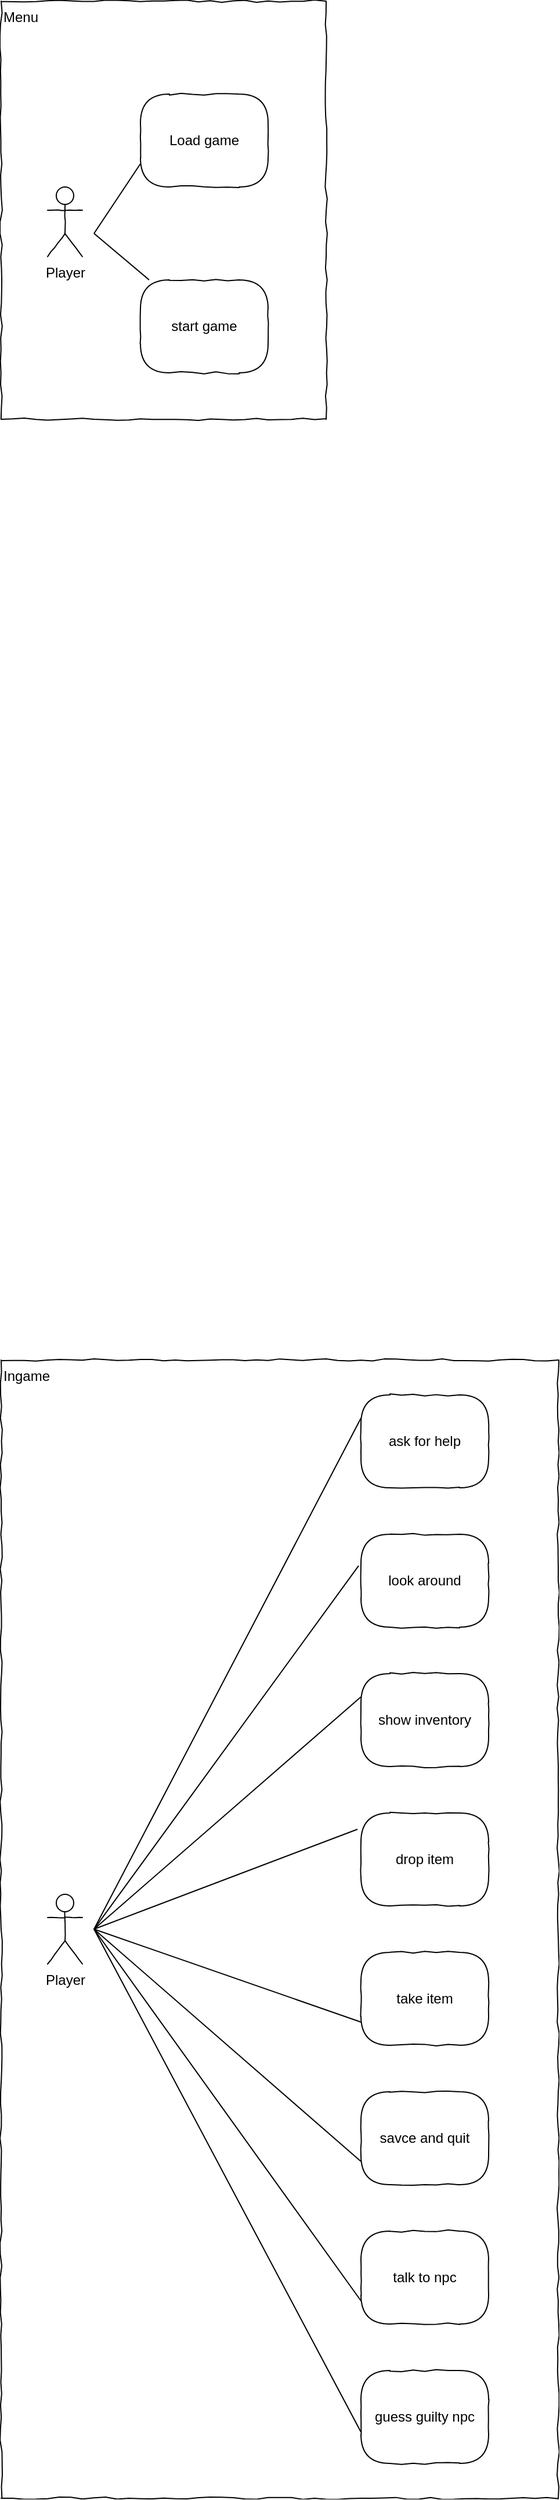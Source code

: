 <mxfile version="13.5.8" type="github">
  <diagram id="eyB32HoTgV5fP7hJ12qs" name="use-cases">
    <mxGraphModel dx="1412" dy="742" grid="1" gridSize="10" guides="1" tooltips="1" connect="1" arrows="1" fold="1" page="1" pageScale="1" pageWidth="827" pageHeight="1169" math="0" shadow="0">
      <root>
        <mxCell id="0" />
        <mxCell id="1" parent="0" />
        <mxCell id="OFLatii9XghUNUBaLaci-1" value="&lt;div style=&quot;text-align: left&quot;&gt;&lt;span&gt;Menu&lt;/span&gt;&lt;/div&gt;" style="rounded=0;whiteSpace=wrap;html=1;shadow=0;glass=0;comic=1;strokeColor=#000000;labelPosition=center;verticalLabelPosition=middle;align=left;verticalAlign=top;absoluteArcSize=1;arcSize=50;" vertex="1" parent="1">
          <mxGeometry width="280" height="360" as="geometry" />
        </mxCell>
        <mxCell id="OFLatii9XghUNUBaLaci-14" value="" style="group" vertex="1" connectable="0" parent="1">
          <mxGeometry x="40" y="80" width="190" height="240" as="geometry" />
        </mxCell>
        <mxCell id="OFLatii9XghUNUBaLaci-2" value="Player" style="shape=umlActor;verticalLabelPosition=bottom;labelBackgroundColor=#ffffff;verticalAlign=top;html=1;rounded=1;shadow=0;comic=1;strokeWidth=1;comic=1" vertex="1" parent="OFLatii9XghUNUBaLaci-14">
          <mxGeometry y="80" width="30" height="60" as="geometry" />
        </mxCell>
        <mxCell id="OFLatii9XghUNUBaLaci-4" value="Load game" style="rounded=1;whiteSpace=wrap;html=1;absoluteArcSize=1;arcSize=50;strokeWidth=1;shadow=0;comic=1;" vertex="1" parent="OFLatii9XghUNUBaLaci-14">
          <mxGeometry x="80" width="110" height="80" as="geometry" />
        </mxCell>
        <mxCell id="OFLatii9XghUNUBaLaci-5" value="" style="endArrow=none;html=1;entryX=0;entryY=0.75;entryDx=0;entryDy=0;" edge="1" parent="OFLatii9XghUNUBaLaci-14" target="OFLatii9XghUNUBaLaci-4">
          <mxGeometry width="50" height="50" relative="1" as="geometry">
            <mxPoint x="40" y="120" as="sourcePoint" />
            <mxPoint x="80" y="20" as="targetPoint" />
          </mxGeometry>
        </mxCell>
        <mxCell id="OFLatii9XghUNUBaLaci-7" value="start game" style="rounded=1;whiteSpace=wrap;html=1;absoluteArcSize=1;arcSize=50;strokeWidth=1;shadow=0;comic=1;" vertex="1" parent="OFLatii9XghUNUBaLaci-14">
          <mxGeometry x="80" y="160" width="110" height="80" as="geometry" />
        </mxCell>
        <mxCell id="OFLatii9XghUNUBaLaci-13" value="" style="endArrow=none;html=1;" edge="1" parent="OFLatii9XghUNUBaLaci-14" target="OFLatii9XghUNUBaLaci-7">
          <mxGeometry width="50" height="50" relative="1" as="geometry">
            <mxPoint x="40" y="120" as="sourcePoint" />
            <mxPoint x="80" y="120" as="targetPoint" />
          </mxGeometry>
        </mxCell>
        <mxCell id="OFLatii9XghUNUBaLaci-15" value="&lt;div style=&quot;text-align: left&quot;&gt;&lt;span&gt;Ingame&lt;/span&gt;&lt;/div&gt;" style="rounded=0;whiteSpace=wrap;html=1;shadow=0;glass=0;comic=1;strokeColor=#000000;labelPosition=center;verticalLabelPosition=middle;align=left;verticalAlign=top;absoluteArcSize=1;arcSize=50;" vertex="1" parent="1">
          <mxGeometry y="1170" width="480" height="980" as="geometry" />
        </mxCell>
        <mxCell id="OFLatii9XghUNUBaLaci-16" value="Player" style="shape=umlActor;verticalLabelPosition=bottom;labelBackgroundColor=#ffffff;verticalAlign=top;html=1;rounded=1;shadow=0;comic=1;strokeWidth=1;comic=1" vertex="1" parent="1">
          <mxGeometry x="40" y="1630" width="30" height="60" as="geometry" />
        </mxCell>
        <mxCell id="OFLatii9XghUNUBaLaci-17" value="ask for help" style="rounded=1;whiteSpace=wrap;html=1;absoluteArcSize=1;arcSize=50;strokeWidth=1;shadow=0;comic=1;" vertex="1" parent="1">
          <mxGeometry x="310" y="1200" width="110" height="80" as="geometry" />
        </mxCell>
        <mxCell id="OFLatii9XghUNUBaLaci-18" value="look around" style="rounded=1;whiteSpace=wrap;html=1;absoluteArcSize=1;arcSize=50;strokeWidth=1;shadow=0;comic=1;" vertex="1" parent="1">
          <mxGeometry x="310" y="1320" width="110" height="80" as="geometry" />
        </mxCell>
        <mxCell id="OFLatii9XghUNUBaLaci-19" value="show inventory" style="rounded=1;whiteSpace=wrap;html=1;absoluteArcSize=1;arcSize=50;strokeWidth=1;shadow=0;comic=1;" vertex="1" parent="1">
          <mxGeometry x="310" y="1440" width="110" height="80" as="geometry" />
        </mxCell>
        <mxCell id="OFLatii9XghUNUBaLaci-20" value="take item" style="rounded=1;whiteSpace=wrap;html=1;absoluteArcSize=1;arcSize=50;strokeWidth=1;shadow=0;comic=1;" vertex="1" parent="1">
          <mxGeometry x="310" y="1680" width="110" height="80" as="geometry" />
        </mxCell>
        <mxCell id="OFLatii9XghUNUBaLaci-21" value="drop item&lt;br&gt;" style="rounded=1;whiteSpace=wrap;html=1;absoluteArcSize=1;arcSize=50;strokeWidth=1;shadow=0;comic=1;" vertex="1" parent="1">
          <mxGeometry x="310" y="1560" width="110" height="80" as="geometry" />
        </mxCell>
        <mxCell id="OFLatii9XghUNUBaLaci-23" value="savce and quit" style="rounded=1;whiteSpace=wrap;html=1;absoluteArcSize=1;arcSize=50;strokeWidth=1;shadow=0;comic=1;" vertex="1" parent="1">
          <mxGeometry x="310" y="1800" width="110" height="80" as="geometry" />
        </mxCell>
        <mxCell id="OFLatii9XghUNUBaLaci-24" value="talk to npc" style="rounded=1;whiteSpace=wrap;html=1;absoluteArcSize=1;arcSize=50;strokeWidth=1;shadow=0;comic=1;" vertex="1" parent="1">
          <mxGeometry x="310" y="1920" width="110" height="80" as="geometry" />
        </mxCell>
        <mxCell id="OFLatii9XghUNUBaLaci-25" value="guess guilty npc" style="rounded=1;whiteSpace=wrap;html=1;absoluteArcSize=1;arcSize=50;strokeWidth=1;shadow=0;comic=1;" vertex="1" parent="1">
          <mxGeometry x="310" y="2040" width="110" height="80" as="geometry" />
        </mxCell>
        <mxCell id="OFLatii9XghUNUBaLaci-28" value="" style="endArrow=none;html=1;entryX=0;entryY=0.25;entryDx=0;entryDy=0;" edge="1" parent="1" target="OFLatii9XghUNUBaLaci-17">
          <mxGeometry width="50" height="50" relative="1" as="geometry">
            <mxPoint x="80" y="1660" as="sourcePoint" />
            <mxPoint x="220" y="1320" as="targetPoint" />
          </mxGeometry>
        </mxCell>
        <mxCell id="OFLatii9XghUNUBaLaci-29" value="" style="endArrow=none;html=1;entryX=-0.018;entryY=0.338;entryDx=0;entryDy=0;entryPerimeter=0;" edge="1" parent="1" target="OFLatii9XghUNUBaLaci-18">
          <mxGeometry width="50" height="50" relative="1" as="geometry">
            <mxPoint x="80" y="1660" as="sourcePoint" />
            <mxPoint x="270" y="1460" as="targetPoint" />
          </mxGeometry>
        </mxCell>
        <mxCell id="OFLatii9XghUNUBaLaci-30" value="" style="endArrow=none;html=1;entryX=0;entryY=0.25;entryDx=0;entryDy=0;" edge="1" parent="1" target="OFLatii9XghUNUBaLaci-19">
          <mxGeometry width="50" height="50" relative="1" as="geometry">
            <mxPoint x="80" y="1660" as="sourcePoint" />
            <mxPoint x="280" y="1510" as="targetPoint" />
          </mxGeometry>
        </mxCell>
        <mxCell id="OFLatii9XghUNUBaLaci-31" value="" style="endArrow=none;html=1;entryX=-0.027;entryY=0.175;entryDx=0;entryDy=0;entryPerimeter=0;" edge="1" parent="1" target="OFLatii9XghUNUBaLaci-21">
          <mxGeometry width="50" height="50" relative="1" as="geometry">
            <mxPoint x="80" y="1660" as="sourcePoint" />
            <mxPoint x="230" y="1620" as="targetPoint" />
          </mxGeometry>
        </mxCell>
        <mxCell id="OFLatii9XghUNUBaLaci-32" value="" style="endArrow=none;html=1;exitX=0;exitY=0.75;exitDx=0;exitDy=0;" edge="1" parent="1" source="OFLatii9XghUNUBaLaci-20">
          <mxGeometry width="50" height="50" relative="1" as="geometry">
            <mxPoint x="120" y="1810" as="sourcePoint" />
            <mxPoint x="80" y="1660" as="targetPoint" />
          </mxGeometry>
        </mxCell>
        <mxCell id="OFLatii9XghUNUBaLaci-33" value="" style="endArrow=none;html=1;exitX=0;exitY=0.75;exitDx=0;exitDy=0;" edge="1" parent="1" source="OFLatii9XghUNUBaLaci-23">
          <mxGeometry width="50" height="50" relative="1" as="geometry">
            <mxPoint x="100" y="1800" as="sourcePoint" />
            <mxPoint x="80" y="1660" as="targetPoint" />
          </mxGeometry>
        </mxCell>
        <mxCell id="OFLatii9XghUNUBaLaci-34" value="" style="endArrow=none;html=1;exitX=0;exitY=0.75;exitDx=0;exitDy=0;" edge="1" parent="1" source="OFLatii9XghUNUBaLaci-24">
          <mxGeometry width="50" height="50" relative="1" as="geometry">
            <mxPoint x="110" y="1860" as="sourcePoint" />
            <mxPoint x="80" y="1660" as="targetPoint" />
          </mxGeometry>
        </mxCell>
        <mxCell id="OFLatii9XghUNUBaLaci-35" value="" style="endArrow=none;html=1;exitX=0;exitY=0.663;exitDx=0;exitDy=0;exitPerimeter=0;" edge="1" parent="1" source="OFLatii9XghUNUBaLaci-25">
          <mxGeometry width="50" height="50" relative="1" as="geometry">
            <mxPoint x="90" y="1920" as="sourcePoint" />
            <mxPoint x="80" y="1660" as="targetPoint" />
          </mxGeometry>
        </mxCell>
      </root>
    </mxGraphModel>
  </diagram>
</mxfile>
